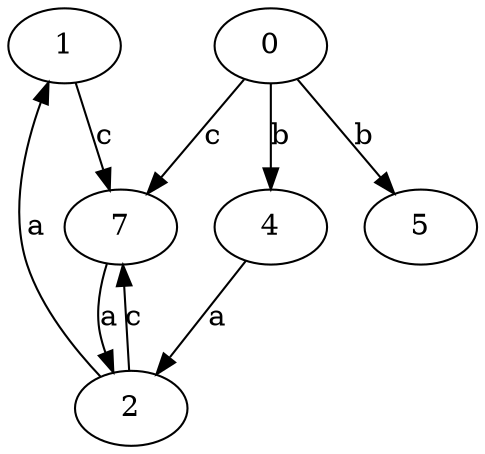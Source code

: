 strict digraph  {
1;
2;
4;
5;
7;
0;
1 -> 7  [label=c];
2 -> 1  [label=a];
2 -> 7  [label=c];
4 -> 2  [label=a];
7 -> 2  [label=a];
0 -> 4  [label=b];
0 -> 5  [label=b];
0 -> 7  [label=c];
}
